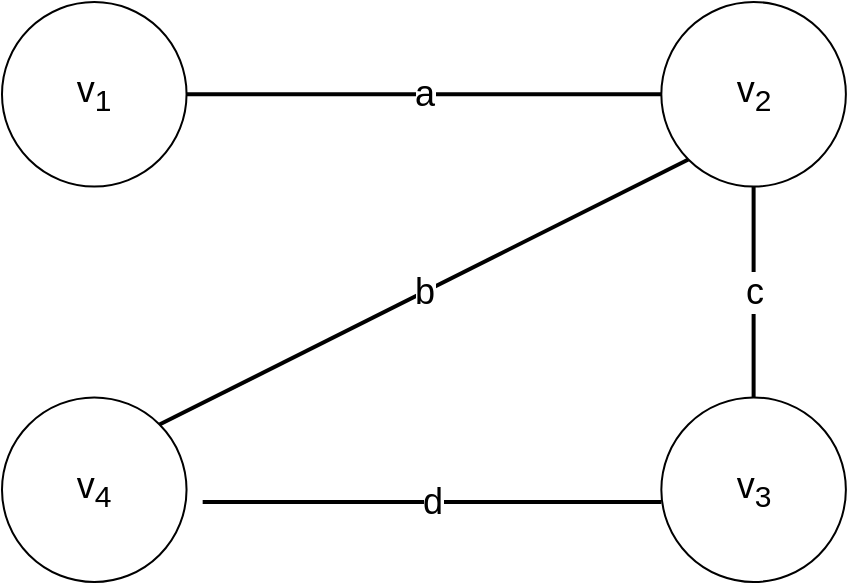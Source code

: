 <mxfile version="24.7.17">
  <diagram name="Sivu-1" id="ETxLBeFSpSedNPtnGMP7">
    <mxGraphModel dx="1195" dy="683" grid="1" gridSize="10" guides="1" tooltips="1" connect="1" arrows="1" fold="1" page="1" pageScale="1" pageWidth="827" pageHeight="1169" math="0" shadow="0">
      <root>
        <mxCell id="0" />
        <mxCell id="1" parent="0" />
        <mxCell id="Rc_dPTwu43_yxfsiKPEV-25" value="" style="group" vertex="1" connectable="0" parent="1">
          <mxGeometry x="50" y="50" width="430" height="290" as="geometry" />
        </mxCell>
        <mxCell id="Rc_dPTwu43_yxfsiKPEV-12" value="&lt;span style=&quot;font-size: 18px;&quot;&gt;v&lt;sub&gt;1&lt;/sub&gt;&lt;/span&gt;" style="ellipse;whiteSpace=wrap;html=1;aspect=fixed;" vertex="1" parent="Rc_dPTwu43_yxfsiKPEV-25">
          <mxGeometry width="92.273" height="92.273" as="geometry" />
        </mxCell>
        <mxCell id="Rc_dPTwu43_yxfsiKPEV-13" value="&lt;font style=&quot;font-size: 18px;&quot;&gt;v&lt;sub&gt;2&lt;/sub&gt;&lt;/font&gt;" style="ellipse;whiteSpace=wrap;html=1;aspect=fixed;" vertex="1" parent="Rc_dPTwu43_yxfsiKPEV-25">
          <mxGeometry x="329.667" width="92.273" height="92.273" as="geometry" />
        </mxCell>
        <mxCell id="Rc_dPTwu43_yxfsiKPEV-14" value="&lt;font style=&quot;font-size: 18px;&quot;&gt;v&lt;sub&gt;3&lt;/sub&gt;&lt;/font&gt;" style="ellipse;whiteSpace=wrap;html=1;aspect=fixed;" vertex="1" parent="Rc_dPTwu43_yxfsiKPEV-25">
          <mxGeometry x="329.667" y="197.727" width="92.273" height="92.273" as="geometry" />
        </mxCell>
        <mxCell id="Rc_dPTwu43_yxfsiKPEV-15" value="&lt;font style=&quot;font-size: 18px;&quot;&gt;v&lt;sub&gt;4&lt;/sub&gt;&lt;/font&gt;" style="ellipse;whiteSpace=wrap;html=1;aspect=fixed;" vertex="1" parent="Rc_dPTwu43_yxfsiKPEV-25">
          <mxGeometry y="197.727" width="92.273" height="92.273" as="geometry" />
        </mxCell>
        <mxCell id="Rc_dPTwu43_yxfsiKPEV-17" value="&lt;font style=&quot;font-size: 18px;&quot;&gt;a&lt;/font&gt;" style="endArrow=none;html=1;rounded=0;entryX=0;entryY=0.5;entryDx=0;entryDy=0;exitX=1;exitY=0.5;exitDx=0;exitDy=0;strokeWidth=2;" edge="1" parent="Rc_dPTwu43_yxfsiKPEV-25" source="Rc_dPTwu43_yxfsiKPEV-12" target="Rc_dPTwu43_yxfsiKPEV-13">
          <mxGeometry width="50" height="50" relative="1" as="geometry">
            <mxPoint x="358.333" y="263.636" as="sourcePoint" />
            <mxPoint x="430" y="197.727" as="targetPoint" />
          </mxGeometry>
        </mxCell>
        <mxCell id="Rc_dPTwu43_yxfsiKPEV-18" value="&lt;font style=&quot;font-size: 18px;&quot;&gt;d&lt;/font&gt;" style="endArrow=none;html=1;rounded=0;entryX=0;entryY=0.5;entryDx=0;entryDy=0;exitX=1;exitY=0.5;exitDx=0;exitDy=0;strokeWidth=2;" edge="1" parent="Rc_dPTwu43_yxfsiKPEV-25">
          <mxGeometry width="50" height="50" relative="1" as="geometry">
            <mxPoint x="100.333" y="250.006" as="sourcePoint" />
            <mxPoint x="329.667" y="250.006" as="targetPoint" />
          </mxGeometry>
        </mxCell>
        <mxCell id="Rc_dPTwu43_yxfsiKPEV-19" value="&lt;font style=&quot;font-size: 18px;&quot;&gt;c&lt;/font&gt;" style="endArrow=none;html=1;rounded=0;entryX=0.5;entryY=1;entryDx=0;entryDy=0;exitX=0.5;exitY=0;exitDx=0;exitDy=0;strokeWidth=2;" edge="1" parent="Rc_dPTwu43_yxfsiKPEV-25" source="Rc_dPTwu43_yxfsiKPEV-14" target="Rc_dPTwu43_yxfsiKPEV-13">
          <mxGeometry width="50" height="50" relative="1" as="geometry">
            <mxPoint x="114.667" y="263.188" as="sourcePoint" />
            <mxPoint x="344" y="263.188" as="targetPoint" />
          </mxGeometry>
        </mxCell>
        <mxCell id="Rc_dPTwu43_yxfsiKPEV-20" value="&lt;font style=&quot;font-size: 18px;&quot;&gt;b&lt;/font&gt;" style="endArrow=none;html=1;rounded=0;entryX=0;entryY=1;entryDx=0;entryDy=0;exitX=1;exitY=0;exitDx=0;exitDy=0;strokeWidth=2;" edge="1" parent="Rc_dPTwu43_yxfsiKPEV-25" source="Rc_dPTwu43_yxfsiKPEV-15" target="Rc_dPTwu43_yxfsiKPEV-13">
          <mxGeometry width="50" height="50" relative="1" as="geometry">
            <mxPoint x="401.333" y="210.909" as="sourcePoint" />
            <mxPoint x="401.333" y="105.455" as="targetPoint" />
          </mxGeometry>
        </mxCell>
      </root>
    </mxGraphModel>
  </diagram>
</mxfile>
